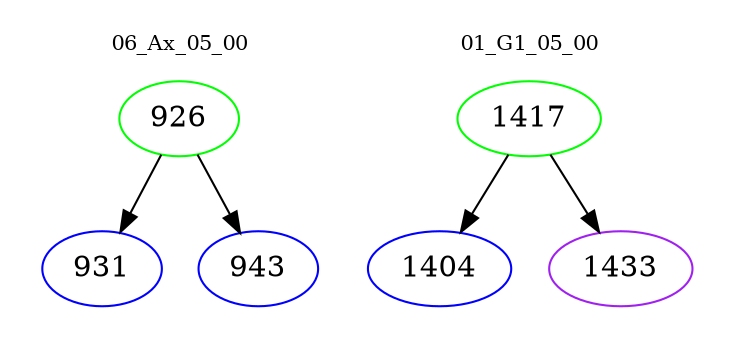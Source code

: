 digraph{
subgraph cluster_0 {
color = white
label = "06_Ax_05_00";
fontsize=10;
T0_926 [label="926", color="green"]
T0_926 -> T0_931 [color="black"]
T0_931 [label="931", color="blue"]
T0_926 -> T0_943 [color="black"]
T0_943 [label="943", color="blue"]
}
subgraph cluster_1 {
color = white
label = "01_G1_05_00";
fontsize=10;
T1_1417 [label="1417", color="green"]
T1_1417 -> T1_1404 [color="black"]
T1_1404 [label="1404", color="blue"]
T1_1417 -> T1_1433 [color="black"]
T1_1433 [label="1433", color="purple"]
}
}
